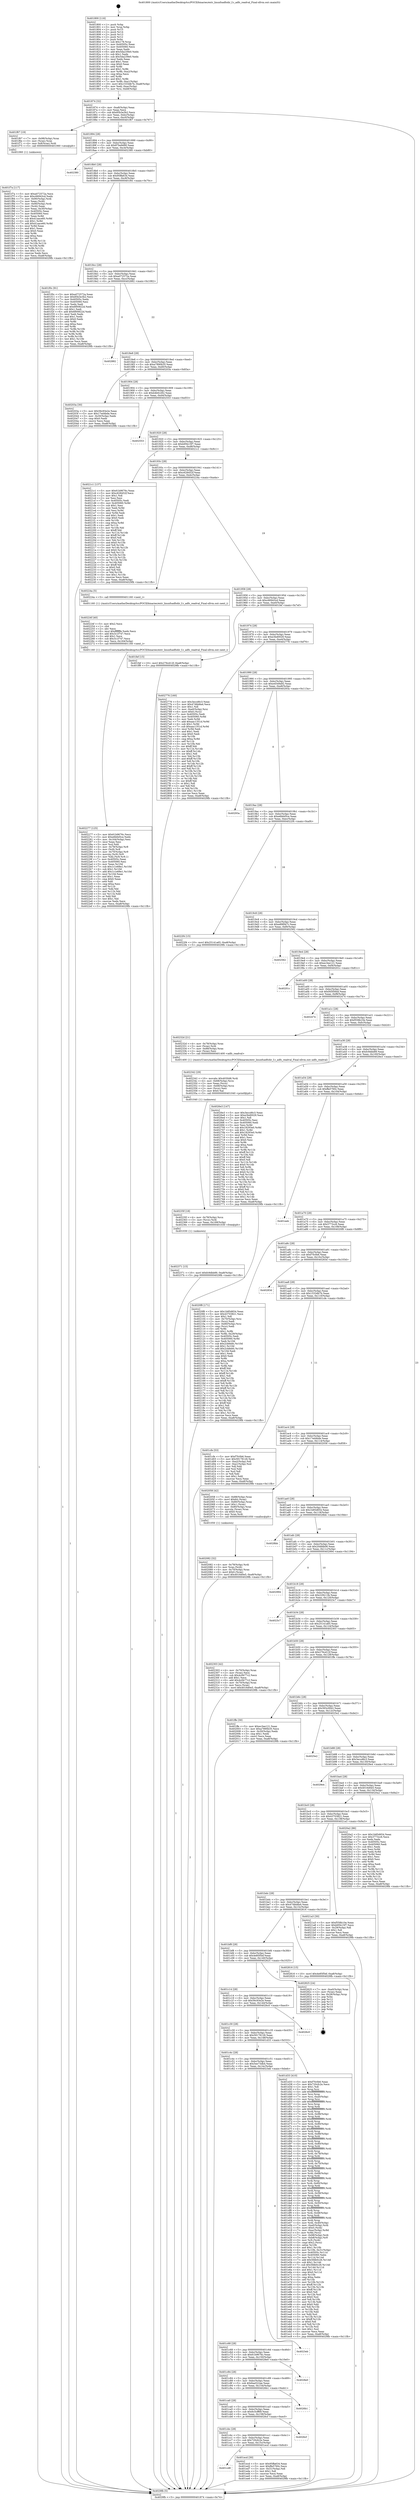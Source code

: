 digraph "0x401800" {
  label = "0x401800 (/mnt/c/Users/mathe/Desktop/tcc/POCII/binaries/extr_linuxfsadfsdir_f.c_adfs_readval_Final-ollvm.out::main(0))"
  labelloc = "t"
  node[shape=record]

  Entry [label="",width=0.3,height=0.3,shape=circle,fillcolor=black,style=filled]
  "0x401874" [label="{
     0x401874 [32]\l
     | [instrs]\l
     &nbsp;&nbsp;0x401874 \<+6\>: mov -0xa8(%rbp),%eax\l
     &nbsp;&nbsp;0x40187a \<+2\>: mov %eax,%ecx\l
     &nbsp;&nbsp;0x40187c \<+6\>: sub $0x85b3e3b2,%ecx\l
     &nbsp;&nbsp;0x401882 \<+6\>: mov %eax,-0xbc(%rbp)\l
     &nbsp;&nbsp;0x401888 \<+6\>: mov %ecx,-0xc0(%rbp)\l
     &nbsp;&nbsp;0x40188e \<+6\>: je 0000000000401f67 \<main+0x767\>\l
  }"]
  "0x401f67" [label="{
     0x401f67 [19]\l
     | [instrs]\l
     &nbsp;&nbsp;0x401f67 \<+7\>: mov -0x98(%rbp),%rax\l
     &nbsp;&nbsp;0x401f6e \<+3\>: mov (%rax),%rax\l
     &nbsp;&nbsp;0x401f71 \<+4\>: mov 0x8(%rax),%rdi\l
     &nbsp;&nbsp;0x401f75 \<+5\>: call 0000000000401060 \<atoi@plt\>\l
     | [calls]\l
     &nbsp;&nbsp;0x401060 \{1\} (unknown)\l
  }"]
  "0x401894" [label="{
     0x401894 [28]\l
     | [instrs]\l
     &nbsp;&nbsp;0x401894 \<+5\>: jmp 0000000000401899 \<main+0x99\>\l
     &nbsp;&nbsp;0x401899 \<+6\>: mov -0xbc(%rbp),%eax\l
     &nbsp;&nbsp;0x40189f \<+5\>: sub $0x87be9d90,%eax\l
     &nbsp;&nbsp;0x4018a4 \<+6\>: mov %eax,-0xc4(%rbp)\l
     &nbsp;&nbsp;0x4018aa \<+6\>: je 0000000000402380 \<main+0xb80\>\l
  }"]
  Exit [label="",width=0.3,height=0.3,shape=circle,fillcolor=black,style=filled,peripheries=2]
  "0x402380" [label="{
     0x402380\l
  }", style=dashed]
  "0x4018b0" [label="{
     0x4018b0 [28]\l
     | [instrs]\l
     &nbsp;&nbsp;0x4018b0 \<+5\>: jmp 00000000004018b5 \<main+0xb5\>\l
     &nbsp;&nbsp;0x4018b5 \<+6\>: mov -0xbc(%rbp),%eax\l
     &nbsp;&nbsp;0x4018bb \<+5\>: sub $0x95ffa634,%eax\l
     &nbsp;&nbsp;0x4018c0 \<+6\>: mov %eax,-0xc8(%rbp)\l
     &nbsp;&nbsp;0x4018c6 \<+6\>: je 0000000000401f0c \<main+0x70c\>\l
  }"]
  "0x402371" [label="{
     0x402371 [15]\l
     | [instrs]\l
     &nbsp;&nbsp;0x402371 \<+10\>: movl $0xfc9dbb89,-0xa8(%rbp)\l
     &nbsp;&nbsp;0x40237b \<+5\>: jmp 00000000004029fb \<main+0x11fb\>\l
  }"]
  "0x401f0c" [label="{
     0x401f0c [91]\l
     | [instrs]\l
     &nbsp;&nbsp;0x401f0c \<+5\>: mov $0xa072572a,%eax\l
     &nbsp;&nbsp;0x401f11 \<+5\>: mov $0x85b3e3b2,%ecx\l
     &nbsp;&nbsp;0x401f16 \<+7\>: mov 0x40505c,%edx\l
     &nbsp;&nbsp;0x401f1d \<+7\>: mov 0x405060,%esi\l
     &nbsp;&nbsp;0x401f24 \<+2\>: mov %edx,%edi\l
     &nbsp;&nbsp;0x401f26 \<+6\>: sub $0x6f00822d,%edi\l
     &nbsp;&nbsp;0x401f2c \<+3\>: sub $0x1,%edi\l
     &nbsp;&nbsp;0x401f2f \<+6\>: add $0x6f00822d,%edi\l
     &nbsp;&nbsp;0x401f35 \<+3\>: imul %edi,%edx\l
     &nbsp;&nbsp;0x401f38 \<+3\>: and $0x1,%edx\l
     &nbsp;&nbsp;0x401f3b \<+3\>: cmp $0x0,%edx\l
     &nbsp;&nbsp;0x401f3e \<+4\>: sete %r8b\l
     &nbsp;&nbsp;0x401f42 \<+3\>: cmp $0xa,%esi\l
     &nbsp;&nbsp;0x401f45 \<+4\>: setl %r9b\l
     &nbsp;&nbsp;0x401f49 \<+3\>: mov %r8b,%r10b\l
     &nbsp;&nbsp;0x401f4c \<+3\>: and %r9b,%r10b\l
     &nbsp;&nbsp;0x401f4f \<+3\>: xor %r9b,%r8b\l
     &nbsp;&nbsp;0x401f52 \<+3\>: or %r8b,%r10b\l
     &nbsp;&nbsp;0x401f55 \<+4\>: test $0x1,%r10b\l
     &nbsp;&nbsp;0x401f59 \<+3\>: cmovne %ecx,%eax\l
     &nbsp;&nbsp;0x401f5c \<+6\>: mov %eax,-0xa8(%rbp)\l
     &nbsp;&nbsp;0x401f62 \<+5\>: jmp 00000000004029fb \<main+0x11fb\>\l
  }"]
  "0x4018cc" [label="{
     0x4018cc [28]\l
     | [instrs]\l
     &nbsp;&nbsp;0x4018cc \<+5\>: jmp 00000000004018d1 \<main+0xd1\>\l
     &nbsp;&nbsp;0x4018d1 \<+6\>: mov -0xbc(%rbp),%eax\l
     &nbsp;&nbsp;0x4018d7 \<+5\>: sub $0xa072572a,%eax\l
     &nbsp;&nbsp;0x4018dc \<+6\>: mov %eax,-0xcc(%rbp)\l
     &nbsp;&nbsp;0x4018e2 \<+6\>: je 0000000000402882 \<main+0x1082\>\l
  }"]
  "0x40235f" [label="{
     0x40235f [18]\l
     | [instrs]\l
     &nbsp;&nbsp;0x40235f \<+4\>: mov -0x78(%rbp),%rcx\l
     &nbsp;&nbsp;0x402363 \<+3\>: mov (%rcx),%rdi\l
     &nbsp;&nbsp;0x402366 \<+6\>: mov %eax,-0x168(%rbp)\l
     &nbsp;&nbsp;0x40236c \<+5\>: call 0000000000401030 \<free@plt\>\l
     | [calls]\l
     &nbsp;&nbsp;0x401030 \{1\} (unknown)\l
  }"]
  "0x402882" [label="{
     0x402882\l
  }", style=dashed]
  "0x4018e8" [label="{
     0x4018e8 [28]\l
     | [instrs]\l
     &nbsp;&nbsp;0x4018e8 \<+5\>: jmp 00000000004018ed \<main+0xed\>\l
     &nbsp;&nbsp;0x4018ed \<+6\>: mov -0xbc(%rbp),%eax\l
     &nbsp;&nbsp;0x4018f3 \<+5\>: sub $0xa7890b35,%eax\l
     &nbsp;&nbsp;0x4018f8 \<+6\>: mov %eax,-0xd0(%rbp)\l
     &nbsp;&nbsp;0x4018fe \<+6\>: je 000000000040203a \<main+0x83a\>\l
  }"]
  "0x402342" [label="{
     0x402342 [29]\l
     | [instrs]\l
     &nbsp;&nbsp;0x402342 \<+10\>: movabs $0x4030d6,%rdi\l
     &nbsp;&nbsp;0x40234c \<+4\>: mov -0x68(%rbp),%rcx\l
     &nbsp;&nbsp;0x402350 \<+2\>: mov %eax,(%rcx)\l
     &nbsp;&nbsp;0x402352 \<+4\>: mov -0x68(%rbp),%rcx\l
     &nbsp;&nbsp;0x402356 \<+2\>: mov (%rcx),%esi\l
     &nbsp;&nbsp;0x402358 \<+2\>: mov $0x0,%al\l
     &nbsp;&nbsp;0x40235a \<+5\>: call 0000000000401040 \<printf@plt\>\l
     | [calls]\l
     &nbsp;&nbsp;0x401040 \{1\} (unknown)\l
  }"]
  "0x40203a" [label="{
     0x40203a [30]\l
     | [instrs]\l
     &nbsp;&nbsp;0x40203a \<+5\>: mov $0x56c93e2e,%eax\l
     &nbsp;&nbsp;0x40203f \<+5\>: mov $0x17ed4bde,%ecx\l
     &nbsp;&nbsp;0x402044 \<+3\>: mov -0x30(%rbp),%edx\l
     &nbsp;&nbsp;0x402047 \<+3\>: cmp $0x0,%edx\l
     &nbsp;&nbsp;0x40204a \<+3\>: cmove %ecx,%eax\l
     &nbsp;&nbsp;0x40204d \<+6\>: mov %eax,-0xa8(%rbp)\l
     &nbsp;&nbsp;0x402053 \<+5\>: jmp 00000000004029fb \<main+0x11fb\>\l
  }"]
  "0x401904" [label="{
     0x401904 [28]\l
     | [instrs]\l
     &nbsp;&nbsp;0x401904 \<+5\>: jmp 0000000000401909 \<main+0x109\>\l
     &nbsp;&nbsp;0x401909 \<+6\>: mov -0xbc(%rbp),%eax\l
     &nbsp;&nbsp;0x40190f \<+5\>: sub $0xb4b0c262,%eax\l
     &nbsp;&nbsp;0x401914 \<+6\>: mov %eax,-0xd4(%rbp)\l
     &nbsp;&nbsp;0x40191a \<+6\>: je 0000000000402553 \<main+0xd53\>\l
  }"]
  "0x402277" [label="{
     0x402277 [125]\l
     | [instrs]\l
     &nbsp;&nbsp;0x402277 \<+5\>: mov $0x61b9676c,%ecx\l
     &nbsp;&nbsp;0x40227c \<+5\>: mov $0xe6b6d5ce,%edx\l
     &nbsp;&nbsp;0x402281 \<+6\>: mov -0x164(%rbp),%esi\l
     &nbsp;&nbsp;0x402287 \<+3\>: imul %eax,%esi\l
     &nbsp;&nbsp;0x40228a \<+3\>: mov %sil,%dil\l
     &nbsp;&nbsp;0x40228d \<+4\>: mov -0x78(%rbp),%r8\l
     &nbsp;&nbsp;0x402291 \<+3\>: mov (%r8),%r8\l
     &nbsp;&nbsp;0x402294 \<+4\>: mov -0x70(%rbp),%r9\l
     &nbsp;&nbsp;0x402298 \<+3\>: movslq (%r9),%r9\l
     &nbsp;&nbsp;0x40229b \<+4\>: mov %dil,(%r8,%r9,1)\l
     &nbsp;&nbsp;0x40229f \<+7\>: mov 0x40505c,%eax\l
     &nbsp;&nbsp;0x4022a6 \<+7\>: mov 0x405060,%esi\l
     &nbsp;&nbsp;0x4022ad \<+3\>: mov %eax,%r10d\l
     &nbsp;&nbsp;0x4022b0 \<+7\>: sub $0x1c1e68e1,%r10d\l
     &nbsp;&nbsp;0x4022b7 \<+4\>: sub $0x1,%r10d\l
     &nbsp;&nbsp;0x4022bb \<+7\>: add $0x1c1e68e1,%r10d\l
     &nbsp;&nbsp;0x4022c2 \<+4\>: imul %r10d,%eax\l
     &nbsp;&nbsp;0x4022c6 \<+3\>: and $0x1,%eax\l
     &nbsp;&nbsp;0x4022c9 \<+3\>: cmp $0x0,%eax\l
     &nbsp;&nbsp;0x4022cc \<+4\>: sete %dil\l
     &nbsp;&nbsp;0x4022d0 \<+3\>: cmp $0xa,%esi\l
     &nbsp;&nbsp;0x4022d3 \<+4\>: setl %r11b\l
     &nbsp;&nbsp;0x4022d7 \<+3\>: mov %dil,%bl\l
     &nbsp;&nbsp;0x4022da \<+3\>: and %r11b,%bl\l
     &nbsp;&nbsp;0x4022dd \<+3\>: xor %r11b,%dil\l
     &nbsp;&nbsp;0x4022e0 \<+3\>: or %dil,%bl\l
     &nbsp;&nbsp;0x4022e3 \<+3\>: test $0x1,%bl\l
     &nbsp;&nbsp;0x4022e6 \<+3\>: cmovne %edx,%ecx\l
     &nbsp;&nbsp;0x4022e9 \<+6\>: mov %ecx,-0xa8(%rbp)\l
     &nbsp;&nbsp;0x4022ef \<+5\>: jmp 00000000004029fb \<main+0x11fb\>\l
  }"]
  "0x402553" [label="{
     0x402553\l
  }", style=dashed]
  "0x401920" [label="{
     0x401920 [28]\l
     | [instrs]\l
     &nbsp;&nbsp;0x401920 \<+5\>: jmp 0000000000401925 \<main+0x125\>\l
     &nbsp;&nbsp;0x401925 \<+6\>: mov -0xbc(%rbp),%eax\l
     &nbsp;&nbsp;0x40192b \<+5\>: sub $0xb95b15f7,%eax\l
     &nbsp;&nbsp;0x401930 \<+6\>: mov %eax,-0xd8(%rbp)\l
     &nbsp;&nbsp;0x401936 \<+6\>: je 00000000004021c1 \<main+0x9c1\>\l
  }"]
  "0x40224f" [label="{
     0x40224f [40]\l
     | [instrs]\l
     &nbsp;&nbsp;0x40224f \<+5\>: mov $0x2,%ecx\l
     &nbsp;&nbsp;0x402254 \<+1\>: cltd\l
     &nbsp;&nbsp;0x402255 \<+2\>: idiv %ecx\l
     &nbsp;&nbsp;0x402257 \<+6\>: imul $0xfffffffe,%edx,%ecx\l
     &nbsp;&nbsp;0x40225d \<+6\>: add $0x3c1f747,%ecx\l
     &nbsp;&nbsp;0x402263 \<+3\>: add $0x1,%ecx\l
     &nbsp;&nbsp;0x402266 \<+6\>: sub $0x3c1f747,%ecx\l
     &nbsp;&nbsp;0x40226c \<+6\>: mov %ecx,-0x164(%rbp)\l
     &nbsp;&nbsp;0x402272 \<+5\>: call 0000000000401160 \<next_i\>\l
     | [calls]\l
     &nbsp;&nbsp;0x401160 \{1\} (/mnt/c/Users/mathe/Desktop/tcc/POCII/binaries/extr_linuxfsadfsdir_f.c_adfs_readval_Final-ollvm.out::next_i)\l
  }"]
  "0x4021c1" [label="{
     0x4021c1 [137]\l
     | [instrs]\l
     &nbsp;&nbsp;0x4021c1 \<+5\>: mov $0x61b9676c,%eax\l
     &nbsp;&nbsp;0x4021c6 \<+5\>: mov $0xc628452f,%ecx\l
     &nbsp;&nbsp;0x4021cb \<+2\>: mov $0x1,%dl\l
     &nbsp;&nbsp;0x4021cd \<+2\>: xor %esi,%esi\l
     &nbsp;&nbsp;0x4021cf \<+7\>: mov 0x40505c,%edi\l
     &nbsp;&nbsp;0x4021d6 \<+8\>: mov 0x405060,%r8d\l
     &nbsp;&nbsp;0x4021de \<+3\>: sub $0x1,%esi\l
     &nbsp;&nbsp;0x4021e1 \<+3\>: mov %edi,%r9d\l
     &nbsp;&nbsp;0x4021e4 \<+3\>: add %esi,%r9d\l
     &nbsp;&nbsp;0x4021e7 \<+4\>: imul %r9d,%edi\l
     &nbsp;&nbsp;0x4021eb \<+3\>: and $0x1,%edi\l
     &nbsp;&nbsp;0x4021ee \<+3\>: cmp $0x0,%edi\l
     &nbsp;&nbsp;0x4021f1 \<+4\>: sete %r10b\l
     &nbsp;&nbsp;0x4021f5 \<+4\>: cmp $0xa,%r8d\l
     &nbsp;&nbsp;0x4021f9 \<+4\>: setl %r11b\l
     &nbsp;&nbsp;0x4021fd \<+3\>: mov %r10b,%bl\l
     &nbsp;&nbsp;0x402200 \<+3\>: xor $0xff,%bl\l
     &nbsp;&nbsp;0x402203 \<+3\>: mov %r11b,%r14b\l
     &nbsp;&nbsp;0x402206 \<+4\>: xor $0xff,%r14b\l
     &nbsp;&nbsp;0x40220a \<+3\>: xor $0x0,%dl\l
     &nbsp;&nbsp;0x40220d \<+3\>: mov %bl,%r15b\l
     &nbsp;&nbsp;0x402210 \<+4\>: and $0x0,%r15b\l
     &nbsp;&nbsp;0x402214 \<+3\>: and %dl,%r10b\l
     &nbsp;&nbsp;0x402217 \<+3\>: mov %r14b,%r12b\l
     &nbsp;&nbsp;0x40221a \<+4\>: and $0x0,%r12b\l
     &nbsp;&nbsp;0x40221e \<+3\>: and %dl,%r11b\l
     &nbsp;&nbsp;0x402221 \<+3\>: or %r10b,%r15b\l
     &nbsp;&nbsp;0x402224 \<+3\>: or %r11b,%r12b\l
     &nbsp;&nbsp;0x402227 \<+3\>: xor %r12b,%r15b\l
     &nbsp;&nbsp;0x40222a \<+3\>: or %r14b,%bl\l
     &nbsp;&nbsp;0x40222d \<+3\>: xor $0xff,%bl\l
     &nbsp;&nbsp;0x402230 \<+3\>: or $0x0,%dl\l
     &nbsp;&nbsp;0x402233 \<+2\>: and %dl,%bl\l
     &nbsp;&nbsp;0x402235 \<+3\>: or %bl,%r15b\l
     &nbsp;&nbsp;0x402238 \<+4\>: test $0x1,%r15b\l
     &nbsp;&nbsp;0x40223c \<+3\>: cmovne %ecx,%eax\l
     &nbsp;&nbsp;0x40223f \<+6\>: mov %eax,-0xa8(%rbp)\l
     &nbsp;&nbsp;0x402245 \<+5\>: jmp 00000000004029fb \<main+0x11fb\>\l
  }"]
  "0x40193c" [label="{
     0x40193c [28]\l
     | [instrs]\l
     &nbsp;&nbsp;0x40193c \<+5\>: jmp 0000000000401941 \<main+0x141\>\l
     &nbsp;&nbsp;0x401941 \<+6\>: mov -0xbc(%rbp),%eax\l
     &nbsp;&nbsp;0x401947 \<+5\>: sub $0xc628452f,%eax\l
     &nbsp;&nbsp;0x40194c \<+6\>: mov %eax,-0xdc(%rbp)\l
     &nbsp;&nbsp;0x401952 \<+6\>: je 000000000040224a \<main+0xa4a\>\l
  }"]
  "0x402082" [label="{
     0x402082 [32]\l
     | [instrs]\l
     &nbsp;&nbsp;0x402082 \<+4\>: mov -0x78(%rbp),%rdi\l
     &nbsp;&nbsp;0x402086 \<+3\>: mov %rax,(%rdi)\l
     &nbsp;&nbsp;0x402089 \<+4\>: mov -0x70(%rbp),%rax\l
     &nbsp;&nbsp;0x40208d \<+6\>: movl $0x0,(%rax)\l
     &nbsp;&nbsp;0x402093 \<+10\>: movl $0x4016d0e5,-0xa8(%rbp)\l
     &nbsp;&nbsp;0x40209d \<+5\>: jmp 00000000004029fb \<main+0x11fb\>\l
  }"]
  "0x40224a" [label="{
     0x40224a [5]\l
     | [instrs]\l
     &nbsp;&nbsp;0x40224a \<+5\>: call 0000000000401160 \<next_i\>\l
     | [calls]\l
     &nbsp;&nbsp;0x401160 \{1\} (/mnt/c/Users/mathe/Desktop/tcc/POCII/binaries/extr_linuxfsadfsdir_f.c_adfs_readval_Final-ollvm.out::next_i)\l
  }"]
  "0x401958" [label="{
     0x401958 [28]\l
     | [instrs]\l
     &nbsp;&nbsp;0x401958 \<+5\>: jmp 000000000040195d \<main+0x15d\>\l
     &nbsp;&nbsp;0x40195d \<+6\>: mov -0xbc(%rbp),%eax\l
     &nbsp;&nbsp;0x401963 \<+5\>: sub $0xc66943cd,%eax\l
     &nbsp;&nbsp;0x401968 \<+6\>: mov %eax,-0xe0(%rbp)\l
     &nbsp;&nbsp;0x40196e \<+6\>: je 0000000000401fef \<main+0x7ef\>\l
  }"]
  "0x401f7a" [label="{
     0x401f7a [117]\l
     | [instrs]\l
     &nbsp;&nbsp;0x401f7a \<+5\>: mov $0xa072572a,%ecx\l
     &nbsp;&nbsp;0x401f7f \<+5\>: mov $0xc66943cd,%edx\l
     &nbsp;&nbsp;0x401f84 \<+7\>: mov -0x90(%rbp),%rdi\l
     &nbsp;&nbsp;0x401f8b \<+2\>: mov %eax,(%rdi)\l
     &nbsp;&nbsp;0x401f8d \<+7\>: mov -0x90(%rbp),%rdi\l
     &nbsp;&nbsp;0x401f94 \<+2\>: mov (%rdi),%eax\l
     &nbsp;&nbsp;0x401f96 \<+3\>: mov %eax,-0x30(%rbp)\l
     &nbsp;&nbsp;0x401f99 \<+7\>: mov 0x40505c,%eax\l
     &nbsp;&nbsp;0x401fa0 \<+7\>: mov 0x405060,%esi\l
     &nbsp;&nbsp;0x401fa7 \<+3\>: mov %eax,%r8d\l
     &nbsp;&nbsp;0x401faa \<+7\>: sub $0x41aace60,%r8d\l
     &nbsp;&nbsp;0x401fb1 \<+4\>: sub $0x1,%r8d\l
     &nbsp;&nbsp;0x401fb5 \<+7\>: add $0x41aace60,%r8d\l
     &nbsp;&nbsp;0x401fbc \<+4\>: imul %r8d,%eax\l
     &nbsp;&nbsp;0x401fc0 \<+3\>: and $0x1,%eax\l
     &nbsp;&nbsp;0x401fc3 \<+3\>: cmp $0x0,%eax\l
     &nbsp;&nbsp;0x401fc6 \<+4\>: sete %r9b\l
     &nbsp;&nbsp;0x401fca \<+3\>: cmp $0xa,%esi\l
     &nbsp;&nbsp;0x401fcd \<+4\>: setl %r10b\l
     &nbsp;&nbsp;0x401fd1 \<+3\>: mov %r9b,%r11b\l
     &nbsp;&nbsp;0x401fd4 \<+3\>: and %r10b,%r11b\l
     &nbsp;&nbsp;0x401fd7 \<+3\>: xor %r10b,%r9b\l
     &nbsp;&nbsp;0x401fda \<+3\>: or %r9b,%r11b\l
     &nbsp;&nbsp;0x401fdd \<+4\>: test $0x1,%r11b\l
     &nbsp;&nbsp;0x401fe1 \<+3\>: cmovne %edx,%ecx\l
     &nbsp;&nbsp;0x401fe4 \<+6\>: mov %ecx,-0xa8(%rbp)\l
     &nbsp;&nbsp;0x401fea \<+5\>: jmp 00000000004029fb \<main+0x11fb\>\l
  }"]
  "0x401fef" [label="{
     0x401fef [15]\l
     | [instrs]\l
     &nbsp;&nbsp;0x401fef \<+10\>: movl $0x276cd12f,-0xa8(%rbp)\l
     &nbsp;&nbsp;0x401ff9 \<+5\>: jmp 00000000004029fb \<main+0x11fb\>\l
  }"]
  "0x401974" [label="{
     0x401974 [28]\l
     | [instrs]\l
     &nbsp;&nbsp;0x401974 \<+5\>: jmp 0000000000401979 \<main+0x179\>\l
     &nbsp;&nbsp;0x401979 \<+6\>: mov -0xbc(%rbp),%eax\l
     &nbsp;&nbsp;0x40197f \<+5\>: sub $0xe3bd0029,%eax\l
     &nbsp;&nbsp;0x401984 \<+6\>: mov %eax,-0xe4(%rbp)\l
     &nbsp;&nbsp;0x40198a \<+6\>: je 0000000000402776 \<main+0xf76\>\l
  }"]
  "0x401cd8" [label="{
     0x401cd8\l
  }", style=dashed]
  "0x402776" [label="{
     0x402776 [160]\l
     | [instrs]\l
     &nbsp;&nbsp;0x402776 \<+5\>: mov $0x3eccd6c3,%eax\l
     &nbsp;&nbsp;0x40277b \<+5\>: mov $0x47dbb8a4,%ecx\l
     &nbsp;&nbsp;0x402780 \<+2\>: mov $0x1,%dl\l
     &nbsp;&nbsp;0x402782 \<+7\>: mov -0xa0(%rbp),%rsi\l
     &nbsp;&nbsp;0x402789 \<+6\>: movl $0x0,(%rsi)\l
     &nbsp;&nbsp;0x40278f \<+7\>: mov 0x40505c,%edi\l
     &nbsp;&nbsp;0x402796 \<+8\>: mov 0x405060,%r8d\l
     &nbsp;&nbsp;0x40279e \<+3\>: mov %edi,%r9d\l
     &nbsp;&nbsp;0x4027a1 \<+7\>: add $0xaac1351d,%r9d\l
     &nbsp;&nbsp;0x4027a8 \<+4\>: sub $0x1,%r9d\l
     &nbsp;&nbsp;0x4027ac \<+7\>: sub $0xaac1351d,%r9d\l
     &nbsp;&nbsp;0x4027b3 \<+4\>: imul %r9d,%edi\l
     &nbsp;&nbsp;0x4027b7 \<+3\>: and $0x1,%edi\l
     &nbsp;&nbsp;0x4027ba \<+3\>: cmp $0x0,%edi\l
     &nbsp;&nbsp;0x4027bd \<+4\>: sete %r10b\l
     &nbsp;&nbsp;0x4027c1 \<+4\>: cmp $0xa,%r8d\l
     &nbsp;&nbsp;0x4027c5 \<+4\>: setl %r11b\l
     &nbsp;&nbsp;0x4027c9 \<+3\>: mov %r10b,%bl\l
     &nbsp;&nbsp;0x4027cc \<+3\>: xor $0xff,%bl\l
     &nbsp;&nbsp;0x4027cf \<+3\>: mov %r11b,%r14b\l
     &nbsp;&nbsp;0x4027d2 \<+4\>: xor $0xff,%r14b\l
     &nbsp;&nbsp;0x4027d6 \<+3\>: xor $0x1,%dl\l
     &nbsp;&nbsp;0x4027d9 \<+3\>: mov %bl,%r15b\l
     &nbsp;&nbsp;0x4027dc \<+4\>: and $0xff,%r15b\l
     &nbsp;&nbsp;0x4027e0 \<+3\>: and %dl,%r10b\l
     &nbsp;&nbsp;0x4027e3 \<+3\>: mov %r14b,%r12b\l
     &nbsp;&nbsp;0x4027e6 \<+4\>: and $0xff,%r12b\l
     &nbsp;&nbsp;0x4027ea \<+3\>: and %dl,%r11b\l
     &nbsp;&nbsp;0x4027ed \<+3\>: or %r10b,%r15b\l
     &nbsp;&nbsp;0x4027f0 \<+3\>: or %r11b,%r12b\l
     &nbsp;&nbsp;0x4027f3 \<+3\>: xor %r12b,%r15b\l
     &nbsp;&nbsp;0x4027f6 \<+3\>: or %r14b,%bl\l
     &nbsp;&nbsp;0x4027f9 \<+3\>: xor $0xff,%bl\l
     &nbsp;&nbsp;0x4027fc \<+3\>: or $0x1,%dl\l
     &nbsp;&nbsp;0x4027ff \<+2\>: and %dl,%bl\l
     &nbsp;&nbsp;0x402801 \<+3\>: or %bl,%r15b\l
     &nbsp;&nbsp;0x402804 \<+4\>: test $0x1,%r15b\l
     &nbsp;&nbsp;0x402808 \<+3\>: cmovne %ecx,%eax\l
     &nbsp;&nbsp;0x40280b \<+6\>: mov %eax,-0xa8(%rbp)\l
     &nbsp;&nbsp;0x402811 \<+5\>: jmp 00000000004029fb \<main+0x11fb\>\l
  }"]
  "0x401990" [label="{
     0x401990 [28]\l
     | [instrs]\l
     &nbsp;&nbsp;0x401990 \<+5\>: jmp 0000000000401995 \<main+0x195\>\l
     &nbsp;&nbsp;0x401995 \<+6\>: mov -0xbc(%rbp),%eax\l
     &nbsp;&nbsp;0x40199b \<+5\>: sub $0xe4549a92,%eax\l
     &nbsp;&nbsp;0x4019a0 \<+6\>: mov %eax,-0xe8(%rbp)\l
     &nbsp;&nbsp;0x4019a6 \<+6\>: je 000000000040293a \<main+0x113a\>\l
  }"]
  "0x401ecd" [label="{
     0x401ecd [30]\l
     | [instrs]\l
     &nbsp;&nbsp;0x401ecd \<+5\>: mov $0x95ffa634,%eax\l
     &nbsp;&nbsp;0x401ed2 \<+5\>: mov $0xffa5760c,%ecx\l
     &nbsp;&nbsp;0x401ed7 \<+3\>: mov -0x31(%rbp),%dl\l
     &nbsp;&nbsp;0x401eda \<+3\>: test $0x1,%dl\l
     &nbsp;&nbsp;0x401edd \<+3\>: cmovne %ecx,%eax\l
     &nbsp;&nbsp;0x401ee0 \<+6\>: mov %eax,-0xa8(%rbp)\l
     &nbsp;&nbsp;0x401ee6 \<+5\>: jmp 00000000004029fb \<main+0x11fb\>\l
  }"]
  "0x40293a" [label="{
     0x40293a\l
  }", style=dashed]
  "0x4019ac" [label="{
     0x4019ac [28]\l
     | [instrs]\l
     &nbsp;&nbsp;0x4019ac \<+5\>: jmp 00000000004019b1 \<main+0x1b1\>\l
     &nbsp;&nbsp;0x4019b1 \<+6\>: mov -0xbc(%rbp),%eax\l
     &nbsp;&nbsp;0x4019b7 \<+5\>: sub $0xe6b6d5ce,%eax\l
     &nbsp;&nbsp;0x4019bc \<+6\>: mov %eax,-0xec(%rbp)\l
     &nbsp;&nbsp;0x4019c2 \<+6\>: je 00000000004022f4 \<main+0xaf4\>\l
  }"]
  "0x401cbc" [label="{
     0x401cbc [28]\l
     | [instrs]\l
     &nbsp;&nbsp;0x401cbc \<+5\>: jmp 0000000000401cc1 \<main+0x4c1\>\l
     &nbsp;&nbsp;0x401cc1 \<+6\>: mov -0xbc(%rbp),%eax\l
     &nbsp;&nbsp;0x401cc7 \<+5\>: sub $0x720cfc2e,%eax\l
     &nbsp;&nbsp;0x401ccc \<+6\>: mov %eax,-0x15c(%rbp)\l
     &nbsp;&nbsp;0x401cd2 \<+6\>: je 0000000000401ecd \<main+0x6cd\>\l
  }"]
  "0x4022f4" [label="{
     0x4022f4 [15]\l
     | [instrs]\l
     &nbsp;&nbsp;0x4022f4 \<+10\>: movl $0x25141a65,-0xa8(%rbp)\l
     &nbsp;&nbsp;0x4022fe \<+5\>: jmp 00000000004029fb \<main+0x11fb\>\l
  }"]
  "0x4019c8" [label="{
     0x4019c8 [28]\l
     | [instrs]\l
     &nbsp;&nbsp;0x4019c8 \<+5\>: jmp 00000000004019cd \<main+0x1cd\>\l
     &nbsp;&nbsp;0x4019cd \<+6\>: mov -0xbc(%rbp),%eax\l
     &nbsp;&nbsp;0x4019d3 \<+5\>: sub $0xe89f0b7c,%eax\l
     &nbsp;&nbsp;0x4019d8 \<+6\>: mov %eax,-0xf0(%rbp)\l
     &nbsp;&nbsp;0x4019de \<+6\>: je 0000000000402562 \<main+0xd62\>\l
  }"]
  "0x4026cf" [label="{
     0x4026cf\l
  }", style=dashed]
  "0x402562" [label="{
     0x402562\l
  }", style=dashed]
  "0x4019e4" [label="{
     0x4019e4 [28]\l
     | [instrs]\l
     &nbsp;&nbsp;0x4019e4 \<+5\>: jmp 00000000004019e9 \<main+0x1e9\>\l
     &nbsp;&nbsp;0x4019e9 \<+6\>: mov -0xbc(%rbp),%eax\l
     &nbsp;&nbsp;0x4019ef \<+5\>: sub $0xec3ee121,%eax\l
     &nbsp;&nbsp;0x4019f4 \<+6\>: mov %eax,-0xf4(%rbp)\l
     &nbsp;&nbsp;0x4019fa \<+6\>: je 000000000040201c \<main+0x81c\>\l
  }"]
  "0x401ca0" [label="{
     0x401ca0 [28]\l
     | [instrs]\l
     &nbsp;&nbsp;0x401ca0 \<+5\>: jmp 0000000000401ca5 \<main+0x4a5\>\l
     &nbsp;&nbsp;0x401ca5 \<+6\>: mov -0xbc(%rbp),%eax\l
     &nbsp;&nbsp;0x401cab \<+5\>: sub $0x6c5cff69,%eax\l
     &nbsp;&nbsp;0x401cb0 \<+6\>: mov %eax,-0x158(%rbp)\l
     &nbsp;&nbsp;0x401cb6 \<+6\>: je 00000000004026cf \<main+0xecf\>\l
  }"]
  "0x40201c" [label="{
     0x40201c\l
  }", style=dashed]
  "0x401a00" [label="{
     0x401a00 [28]\l
     | [instrs]\l
     &nbsp;&nbsp;0x401a00 \<+5\>: jmp 0000000000401a05 \<main+0x205\>\l
     &nbsp;&nbsp;0x401a05 \<+6\>: mov -0xbc(%rbp),%eax\l
     &nbsp;&nbsp;0x401a0b \<+5\>: sub $0xf45f584d,%eax\l
     &nbsp;&nbsp;0x401a10 \<+6\>: mov %eax,-0xf8(%rbp)\l
     &nbsp;&nbsp;0x401a16 \<+6\>: je 0000000000402474 \<main+0xc74\>\l
  }"]
  "0x4026b1" [label="{
     0x4026b1\l
  }", style=dashed]
  "0x402474" [label="{
     0x402474\l
  }", style=dashed]
  "0x401a1c" [label="{
     0x401a1c [28]\l
     | [instrs]\l
     &nbsp;&nbsp;0x401a1c \<+5\>: jmp 0000000000401a21 \<main+0x221\>\l
     &nbsp;&nbsp;0x401a21 \<+6\>: mov -0xbc(%rbp),%eax\l
     &nbsp;&nbsp;0x401a27 \<+5\>: sub $0xf558b10e,%eax\l
     &nbsp;&nbsp;0x401a2c \<+6\>: mov %eax,-0xfc(%rbp)\l
     &nbsp;&nbsp;0x401a32 \<+6\>: je 000000000040232d \<main+0xb2d\>\l
  }"]
  "0x401c84" [label="{
     0x401c84 [28]\l
     | [instrs]\l
     &nbsp;&nbsp;0x401c84 \<+5\>: jmp 0000000000401c89 \<main+0x489\>\l
     &nbsp;&nbsp;0x401c89 \<+6\>: mov -0xbc(%rbp),%eax\l
     &nbsp;&nbsp;0x401c8f \<+5\>: sub $0x6aa522ae,%eax\l
     &nbsp;&nbsp;0x401c94 \<+6\>: mov %eax,-0x154(%rbp)\l
     &nbsp;&nbsp;0x401c9a \<+6\>: je 00000000004026b1 \<main+0xeb1\>\l
  }"]
  "0x40232d" [label="{
     0x40232d [21]\l
     | [instrs]\l
     &nbsp;&nbsp;0x40232d \<+4\>: mov -0x78(%rbp),%rax\l
     &nbsp;&nbsp;0x402331 \<+3\>: mov (%rax),%rdi\l
     &nbsp;&nbsp;0x402334 \<+7\>: mov -0x88(%rbp),%rax\l
     &nbsp;&nbsp;0x40233b \<+2\>: mov (%rax),%esi\l
     &nbsp;&nbsp;0x40233d \<+5\>: call 0000000000401400 \<adfs_readval\>\l
     | [calls]\l
     &nbsp;&nbsp;0x401400 \{1\} (/mnt/c/Users/mathe/Desktop/tcc/POCII/binaries/extr_linuxfsadfsdir_f.c_adfs_readval_Final-ollvm.out::adfs_readval)\l
  }"]
  "0x401a38" [label="{
     0x401a38 [28]\l
     | [instrs]\l
     &nbsp;&nbsp;0x401a38 \<+5\>: jmp 0000000000401a3d \<main+0x23d\>\l
     &nbsp;&nbsp;0x401a3d \<+6\>: mov -0xbc(%rbp),%eax\l
     &nbsp;&nbsp;0x401a43 \<+5\>: sub $0xfc9dbb89,%eax\l
     &nbsp;&nbsp;0x401a48 \<+6\>: mov %eax,-0x100(%rbp)\l
     &nbsp;&nbsp;0x401a4e \<+6\>: je 00000000004026e3 \<main+0xee3\>\l
  }"]
  "0x4028e0" [label="{
     0x4028e0\l
  }", style=dashed]
  "0x4026e3" [label="{
     0x4026e3 [147]\l
     | [instrs]\l
     &nbsp;&nbsp;0x4026e3 \<+5\>: mov $0x3eccd6c3,%eax\l
     &nbsp;&nbsp;0x4026e8 \<+5\>: mov $0xe3bd0029,%ecx\l
     &nbsp;&nbsp;0x4026ed \<+2\>: mov $0x1,%dl\l
     &nbsp;&nbsp;0x4026ef \<+7\>: mov 0x40505c,%esi\l
     &nbsp;&nbsp;0x4026f6 \<+7\>: mov 0x405060,%edi\l
     &nbsp;&nbsp;0x4026fd \<+3\>: mov %esi,%r8d\l
     &nbsp;&nbsp;0x402700 \<+7\>: sub $0x18293e0,%r8d\l
     &nbsp;&nbsp;0x402707 \<+4\>: sub $0x1,%r8d\l
     &nbsp;&nbsp;0x40270b \<+7\>: add $0x18293e0,%r8d\l
     &nbsp;&nbsp;0x402712 \<+4\>: imul %r8d,%esi\l
     &nbsp;&nbsp;0x402716 \<+3\>: and $0x1,%esi\l
     &nbsp;&nbsp;0x402719 \<+3\>: cmp $0x0,%esi\l
     &nbsp;&nbsp;0x40271c \<+4\>: sete %r9b\l
     &nbsp;&nbsp;0x402720 \<+3\>: cmp $0xa,%edi\l
     &nbsp;&nbsp;0x402723 \<+4\>: setl %r10b\l
     &nbsp;&nbsp;0x402727 \<+3\>: mov %r9b,%r11b\l
     &nbsp;&nbsp;0x40272a \<+4\>: xor $0xff,%r11b\l
     &nbsp;&nbsp;0x40272e \<+3\>: mov %r10b,%bl\l
     &nbsp;&nbsp;0x402731 \<+3\>: xor $0xff,%bl\l
     &nbsp;&nbsp;0x402734 \<+3\>: xor $0x0,%dl\l
     &nbsp;&nbsp;0x402737 \<+3\>: mov %r11b,%r14b\l
     &nbsp;&nbsp;0x40273a \<+4\>: and $0x0,%r14b\l
     &nbsp;&nbsp;0x40273e \<+3\>: and %dl,%r9b\l
     &nbsp;&nbsp;0x402741 \<+3\>: mov %bl,%r15b\l
     &nbsp;&nbsp;0x402744 \<+4\>: and $0x0,%r15b\l
     &nbsp;&nbsp;0x402748 \<+3\>: and %dl,%r10b\l
     &nbsp;&nbsp;0x40274b \<+3\>: or %r9b,%r14b\l
     &nbsp;&nbsp;0x40274e \<+3\>: or %r10b,%r15b\l
     &nbsp;&nbsp;0x402751 \<+3\>: xor %r15b,%r14b\l
     &nbsp;&nbsp;0x402754 \<+3\>: or %bl,%r11b\l
     &nbsp;&nbsp;0x402757 \<+4\>: xor $0xff,%r11b\l
     &nbsp;&nbsp;0x40275b \<+3\>: or $0x0,%dl\l
     &nbsp;&nbsp;0x40275e \<+3\>: and %dl,%r11b\l
     &nbsp;&nbsp;0x402761 \<+3\>: or %r11b,%r14b\l
     &nbsp;&nbsp;0x402764 \<+4\>: test $0x1,%r14b\l
     &nbsp;&nbsp;0x402768 \<+3\>: cmovne %ecx,%eax\l
     &nbsp;&nbsp;0x40276b \<+6\>: mov %eax,-0xa8(%rbp)\l
     &nbsp;&nbsp;0x402771 \<+5\>: jmp 00000000004029fb \<main+0x11fb\>\l
  }"]
  "0x401a54" [label="{
     0x401a54 [28]\l
     | [instrs]\l
     &nbsp;&nbsp;0x401a54 \<+5\>: jmp 0000000000401a59 \<main+0x259\>\l
     &nbsp;&nbsp;0x401a59 \<+6\>: mov -0xbc(%rbp),%eax\l
     &nbsp;&nbsp;0x401a5f \<+5\>: sub $0xffa5760c,%eax\l
     &nbsp;&nbsp;0x401a64 \<+6\>: mov %eax,-0x104(%rbp)\l
     &nbsp;&nbsp;0x401a6a \<+6\>: je 0000000000401eeb \<main+0x6eb\>\l
  }"]
  "0x401c68" [label="{
     0x401c68 [28]\l
     | [instrs]\l
     &nbsp;&nbsp;0x401c68 \<+5\>: jmp 0000000000401c6d \<main+0x46d\>\l
     &nbsp;&nbsp;0x401c6d \<+6\>: mov -0xbc(%rbp),%eax\l
     &nbsp;&nbsp;0x401c73 \<+5\>: sub $0x61b9676c,%eax\l
     &nbsp;&nbsp;0x401c78 \<+6\>: mov %eax,-0x150(%rbp)\l
     &nbsp;&nbsp;0x401c7e \<+6\>: je 00000000004028e0 \<main+0x10e0\>\l
  }"]
  "0x401eeb" [label="{
     0x401eeb\l
  }", style=dashed]
  "0x401a70" [label="{
     0x401a70 [28]\l
     | [instrs]\l
     &nbsp;&nbsp;0x401a70 \<+5\>: jmp 0000000000401a75 \<main+0x275\>\l
     &nbsp;&nbsp;0x401a75 \<+6\>: mov -0xbc(%rbp),%eax\l
     &nbsp;&nbsp;0x401a7b \<+5\>: sub $0x3773cc6,%eax\l
     &nbsp;&nbsp;0x401a80 \<+6\>: mov %eax,-0x108(%rbp)\l
     &nbsp;&nbsp;0x401a86 \<+6\>: je 00000000004020f8 \<main+0x8f8\>\l
  }"]
  "0x4023eb" [label="{
     0x4023eb\l
  }", style=dashed]
  "0x4020f8" [label="{
     0x4020f8 [171]\l
     | [instrs]\l
     &nbsp;&nbsp;0x4020f8 \<+5\>: mov $0x1b85d654,%eax\l
     &nbsp;&nbsp;0x4020fd \<+5\>: mov $0x43703821,%ecx\l
     &nbsp;&nbsp;0x402102 \<+2\>: mov $0x1,%dl\l
     &nbsp;&nbsp;0x402104 \<+4\>: mov -0x70(%rbp),%rsi\l
     &nbsp;&nbsp;0x402108 \<+2\>: mov (%rsi),%edi\l
     &nbsp;&nbsp;0x40210a \<+4\>: mov -0x80(%rbp),%rsi\l
     &nbsp;&nbsp;0x40210e \<+2\>: cmp (%rsi),%edi\l
     &nbsp;&nbsp;0x402110 \<+4\>: setl %r8b\l
     &nbsp;&nbsp;0x402114 \<+4\>: and $0x1,%r8b\l
     &nbsp;&nbsp;0x402118 \<+4\>: mov %r8b,-0x29(%rbp)\l
     &nbsp;&nbsp;0x40211c \<+7\>: mov 0x40505c,%edi\l
     &nbsp;&nbsp;0x402123 \<+8\>: mov 0x405060,%r9d\l
     &nbsp;&nbsp;0x40212b \<+3\>: mov %edi,%r10d\l
     &nbsp;&nbsp;0x40212e \<+7\>: sub $0x2cbfebfc,%r10d\l
     &nbsp;&nbsp;0x402135 \<+4\>: sub $0x1,%r10d\l
     &nbsp;&nbsp;0x402139 \<+7\>: add $0x2cbfebfc,%r10d\l
     &nbsp;&nbsp;0x402140 \<+4\>: imul %r10d,%edi\l
     &nbsp;&nbsp;0x402144 \<+3\>: and $0x1,%edi\l
     &nbsp;&nbsp;0x402147 \<+3\>: cmp $0x0,%edi\l
     &nbsp;&nbsp;0x40214a \<+4\>: sete %r8b\l
     &nbsp;&nbsp;0x40214e \<+4\>: cmp $0xa,%r9d\l
     &nbsp;&nbsp;0x402152 \<+4\>: setl %r11b\l
     &nbsp;&nbsp;0x402156 \<+3\>: mov %r8b,%bl\l
     &nbsp;&nbsp;0x402159 \<+3\>: xor $0xff,%bl\l
     &nbsp;&nbsp;0x40215c \<+3\>: mov %r11b,%r14b\l
     &nbsp;&nbsp;0x40215f \<+4\>: xor $0xff,%r14b\l
     &nbsp;&nbsp;0x402163 \<+3\>: xor $0x1,%dl\l
     &nbsp;&nbsp;0x402166 \<+3\>: mov %bl,%r15b\l
     &nbsp;&nbsp;0x402169 \<+4\>: and $0xff,%r15b\l
     &nbsp;&nbsp;0x40216d \<+3\>: and %dl,%r8b\l
     &nbsp;&nbsp;0x402170 \<+3\>: mov %r14b,%r12b\l
     &nbsp;&nbsp;0x402173 \<+4\>: and $0xff,%r12b\l
     &nbsp;&nbsp;0x402177 \<+3\>: and %dl,%r11b\l
     &nbsp;&nbsp;0x40217a \<+3\>: or %r8b,%r15b\l
     &nbsp;&nbsp;0x40217d \<+3\>: or %r11b,%r12b\l
     &nbsp;&nbsp;0x402180 \<+3\>: xor %r12b,%r15b\l
     &nbsp;&nbsp;0x402183 \<+3\>: or %r14b,%bl\l
     &nbsp;&nbsp;0x402186 \<+3\>: xor $0xff,%bl\l
     &nbsp;&nbsp;0x402189 \<+3\>: or $0x1,%dl\l
     &nbsp;&nbsp;0x40218c \<+2\>: and %dl,%bl\l
     &nbsp;&nbsp;0x40218e \<+3\>: or %bl,%r15b\l
     &nbsp;&nbsp;0x402191 \<+4\>: test $0x1,%r15b\l
     &nbsp;&nbsp;0x402195 \<+3\>: cmovne %ecx,%eax\l
     &nbsp;&nbsp;0x402198 \<+6\>: mov %eax,-0xa8(%rbp)\l
     &nbsp;&nbsp;0x40219e \<+5\>: jmp 00000000004029fb \<main+0x11fb\>\l
  }"]
  "0x401a8c" [label="{
     0x401a8c [28]\l
     | [instrs]\l
     &nbsp;&nbsp;0x401a8c \<+5\>: jmp 0000000000401a91 \<main+0x291\>\l
     &nbsp;&nbsp;0x401a91 \<+6\>: mov -0xbc(%rbp),%eax\l
     &nbsp;&nbsp;0x401a97 \<+5\>: sub $0xf7fc0b6,%eax\l
     &nbsp;&nbsp;0x401a9c \<+6\>: mov %eax,-0x10c(%rbp)\l
     &nbsp;&nbsp;0x401aa2 \<+6\>: je 000000000040283d \<main+0x103d\>\l
  }"]
  "0x401c4c" [label="{
     0x401c4c [28]\l
     | [instrs]\l
     &nbsp;&nbsp;0x401c4c \<+5\>: jmp 0000000000401c51 \<main+0x451\>\l
     &nbsp;&nbsp;0x401c51 \<+6\>: mov -0xbc(%rbp),%eax\l
     &nbsp;&nbsp;0x401c57 \<+5\>: sub $0x5ee73db4,%eax\l
     &nbsp;&nbsp;0x401c5c \<+6\>: mov %eax,-0x14c(%rbp)\l
     &nbsp;&nbsp;0x401c62 \<+6\>: je 00000000004023eb \<main+0xbeb\>\l
  }"]
  "0x40283d" [label="{
     0x40283d\l
  }", style=dashed]
  "0x401aa8" [label="{
     0x401aa8 [28]\l
     | [instrs]\l
     &nbsp;&nbsp;0x401aa8 \<+5\>: jmp 0000000000401aad \<main+0x2ad\>\l
     &nbsp;&nbsp;0x401aad \<+6\>: mov -0xbc(%rbp),%eax\l
     &nbsp;&nbsp;0x401ab3 \<+5\>: sub $0x1533db7b,%eax\l
     &nbsp;&nbsp;0x401ab8 \<+6\>: mov %eax,-0x110(%rbp)\l
     &nbsp;&nbsp;0x401abe \<+6\>: je 0000000000401cfe \<main+0x4fe\>\l
  }"]
  "0x401d33" [label="{
     0x401d33 [410]\l
     | [instrs]\l
     &nbsp;&nbsp;0x401d33 \<+5\>: mov $0xf7fc0b6,%eax\l
     &nbsp;&nbsp;0x401d38 \<+5\>: mov $0x720cfc2e,%ecx\l
     &nbsp;&nbsp;0x401d3d \<+2\>: mov $0x1,%dl\l
     &nbsp;&nbsp;0x401d3f \<+3\>: mov %rsp,%rsi\l
     &nbsp;&nbsp;0x401d42 \<+4\>: add $0xfffffffffffffff0,%rsi\l
     &nbsp;&nbsp;0x401d46 \<+3\>: mov %rsi,%rsp\l
     &nbsp;&nbsp;0x401d49 \<+7\>: mov %rsi,-0xa0(%rbp)\l
     &nbsp;&nbsp;0x401d50 \<+3\>: mov %rsp,%rsi\l
     &nbsp;&nbsp;0x401d53 \<+4\>: add $0xfffffffffffffff0,%rsi\l
     &nbsp;&nbsp;0x401d57 \<+3\>: mov %rsi,%rsp\l
     &nbsp;&nbsp;0x401d5a \<+3\>: mov %rsp,%rdi\l
     &nbsp;&nbsp;0x401d5d \<+4\>: add $0xfffffffffffffff0,%rdi\l
     &nbsp;&nbsp;0x401d61 \<+3\>: mov %rdi,%rsp\l
     &nbsp;&nbsp;0x401d64 \<+7\>: mov %rdi,-0x98(%rbp)\l
     &nbsp;&nbsp;0x401d6b \<+3\>: mov %rsp,%rdi\l
     &nbsp;&nbsp;0x401d6e \<+4\>: add $0xfffffffffffffff0,%rdi\l
     &nbsp;&nbsp;0x401d72 \<+3\>: mov %rdi,%rsp\l
     &nbsp;&nbsp;0x401d75 \<+7\>: mov %rdi,-0x90(%rbp)\l
     &nbsp;&nbsp;0x401d7c \<+3\>: mov %rsp,%rdi\l
     &nbsp;&nbsp;0x401d7f \<+4\>: add $0xfffffffffffffff0,%rdi\l
     &nbsp;&nbsp;0x401d83 \<+3\>: mov %rdi,%rsp\l
     &nbsp;&nbsp;0x401d86 \<+7\>: mov %rdi,-0x88(%rbp)\l
     &nbsp;&nbsp;0x401d8d \<+3\>: mov %rsp,%rdi\l
     &nbsp;&nbsp;0x401d90 \<+4\>: add $0xfffffffffffffff0,%rdi\l
     &nbsp;&nbsp;0x401d94 \<+3\>: mov %rdi,%rsp\l
     &nbsp;&nbsp;0x401d97 \<+4\>: mov %rdi,-0x80(%rbp)\l
     &nbsp;&nbsp;0x401d9b \<+3\>: mov %rsp,%rdi\l
     &nbsp;&nbsp;0x401d9e \<+4\>: add $0xfffffffffffffff0,%rdi\l
     &nbsp;&nbsp;0x401da2 \<+3\>: mov %rdi,%rsp\l
     &nbsp;&nbsp;0x401da5 \<+4\>: mov %rdi,-0x78(%rbp)\l
     &nbsp;&nbsp;0x401da9 \<+3\>: mov %rsp,%rdi\l
     &nbsp;&nbsp;0x401dac \<+4\>: add $0xfffffffffffffff0,%rdi\l
     &nbsp;&nbsp;0x401db0 \<+3\>: mov %rdi,%rsp\l
     &nbsp;&nbsp;0x401db3 \<+4\>: mov %rdi,-0x70(%rbp)\l
     &nbsp;&nbsp;0x401db7 \<+3\>: mov %rsp,%rdi\l
     &nbsp;&nbsp;0x401dba \<+4\>: add $0xfffffffffffffff0,%rdi\l
     &nbsp;&nbsp;0x401dbe \<+3\>: mov %rdi,%rsp\l
     &nbsp;&nbsp;0x401dc1 \<+4\>: mov %rdi,-0x68(%rbp)\l
     &nbsp;&nbsp;0x401dc5 \<+3\>: mov %rsp,%rdi\l
     &nbsp;&nbsp;0x401dc8 \<+4\>: add $0xfffffffffffffff0,%rdi\l
     &nbsp;&nbsp;0x401dcc \<+3\>: mov %rdi,%rsp\l
     &nbsp;&nbsp;0x401dcf \<+4\>: mov %rdi,-0x60(%rbp)\l
     &nbsp;&nbsp;0x401dd3 \<+3\>: mov %rsp,%rdi\l
     &nbsp;&nbsp;0x401dd6 \<+4\>: add $0xfffffffffffffff0,%rdi\l
     &nbsp;&nbsp;0x401dda \<+3\>: mov %rdi,%rsp\l
     &nbsp;&nbsp;0x401ddd \<+4\>: mov %rdi,-0x58(%rbp)\l
     &nbsp;&nbsp;0x401de1 \<+3\>: mov %rsp,%rdi\l
     &nbsp;&nbsp;0x401de4 \<+4\>: add $0xfffffffffffffff0,%rdi\l
     &nbsp;&nbsp;0x401de8 \<+3\>: mov %rdi,%rsp\l
     &nbsp;&nbsp;0x401deb \<+4\>: mov %rdi,-0x50(%rbp)\l
     &nbsp;&nbsp;0x401def \<+3\>: mov %rsp,%rdi\l
     &nbsp;&nbsp;0x401df2 \<+4\>: add $0xfffffffffffffff0,%rdi\l
     &nbsp;&nbsp;0x401df6 \<+3\>: mov %rdi,%rsp\l
     &nbsp;&nbsp;0x401df9 \<+4\>: mov %rdi,-0x48(%rbp)\l
     &nbsp;&nbsp;0x401dfd \<+3\>: mov %rsp,%rdi\l
     &nbsp;&nbsp;0x401e00 \<+4\>: add $0xfffffffffffffff0,%rdi\l
     &nbsp;&nbsp;0x401e04 \<+3\>: mov %rdi,%rsp\l
     &nbsp;&nbsp;0x401e07 \<+4\>: mov %rdi,-0x40(%rbp)\l
     &nbsp;&nbsp;0x401e0b \<+7\>: mov -0xa0(%rbp),%rdi\l
     &nbsp;&nbsp;0x401e12 \<+6\>: movl $0x0,(%rdi)\l
     &nbsp;&nbsp;0x401e18 \<+7\>: mov -0xac(%rbp),%r8d\l
     &nbsp;&nbsp;0x401e1f \<+3\>: mov %r8d,(%rsi)\l
     &nbsp;&nbsp;0x401e22 \<+7\>: mov -0x98(%rbp),%rdi\l
     &nbsp;&nbsp;0x401e29 \<+7\>: mov -0xb8(%rbp),%r9\l
     &nbsp;&nbsp;0x401e30 \<+3\>: mov %r9,(%rdi)\l
     &nbsp;&nbsp;0x401e33 \<+3\>: cmpl $0x2,(%rsi)\l
     &nbsp;&nbsp;0x401e36 \<+4\>: setne %r10b\l
     &nbsp;&nbsp;0x401e3a \<+4\>: and $0x1,%r10b\l
     &nbsp;&nbsp;0x401e3e \<+4\>: mov %r10b,-0x31(%rbp)\l
     &nbsp;&nbsp;0x401e42 \<+8\>: mov 0x40505c,%r11d\l
     &nbsp;&nbsp;0x401e4a \<+7\>: mov 0x405060,%ebx\l
     &nbsp;&nbsp;0x401e51 \<+3\>: mov %r11d,%r14d\l
     &nbsp;&nbsp;0x401e54 \<+7\>: add $0x5fdb0c26,%r14d\l
     &nbsp;&nbsp;0x401e5b \<+4\>: sub $0x1,%r14d\l
     &nbsp;&nbsp;0x401e5f \<+7\>: sub $0x5fdb0c26,%r14d\l
     &nbsp;&nbsp;0x401e66 \<+4\>: imul %r14d,%r11d\l
     &nbsp;&nbsp;0x401e6a \<+4\>: and $0x1,%r11d\l
     &nbsp;&nbsp;0x401e6e \<+4\>: cmp $0x0,%r11d\l
     &nbsp;&nbsp;0x401e72 \<+4\>: sete %r10b\l
     &nbsp;&nbsp;0x401e76 \<+3\>: cmp $0xa,%ebx\l
     &nbsp;&nbsp;0x401e79 \<+4\>: setl %r15b\l
     &nbsp;&nbsp;0x401e7d \<+3\>: mov %r10b,%r12b\l
     &nbsp;&nbsp;0x401e80 \<+4\>: xor $0xff,%r12b\l
     &nbsp;&nbsp;0x401e84 \<+3\>: mov %r15b,%r13b\l
     &nbsp;&nbsp;0x401e87 \<+4\>: xor $0xff,%r13b\l
     &nbsp;&nbsp;0x401e8b \<+3\>: xor $0x0,%dl\l
     &nbsp;&nbsp;0x401e8e \<+3\>: mov %r12b,%sil\l
     &nbsp;&nbsp;0x401e91 \<+4\>: and $0x0,%sil\l
     &nbsp;&nbsp;0x401e95 \<+3\>: and %dl,%r10b\l
     &nbsp;&nbsp;0x401e98 \<+3\>: mov %r13b,%dil\l
     &nbsp;&nbsp;0x401e9b \<+4\>: and $0x0,%dil\l
     &nbsp;&nbsp;0x401e9f \<+3\>: and %dl,%r15b\l
     &nbsp;&nbsp;0x401ea2 \<+3\>: or %r10b,%sil\l
     &nbsp;&nbsp;0x401ea5 \<+3\>: or %r15b,%dil\l
     &nbsp;&nbsp;0x401ea8 \<+3\>: xor %dil,%sil\l
     &nbsp;&nbsp;0x401eab \<+3\>: or %r13b,%r12b\l
     &nbsp;&nbsp;0x401eae \<+4\>: xor $0xff,%r12b\l
     &nbsp;&nbsp;0x401eb2 \<+3\>: or $0x0,%dl\l
     &nbsp;&nbsp;0x401eb5 \<+3\>: and %dl,%r12b\l
     &nbsp;&nbsp;0x401eb8 \<+3\>: or %r12b,%sil\l
     &nbsp;&nbsp;0x401ebb \<+4\>: test $0x1,%sil\l
     &nbsp;&nbsp;0x401ebf \<+3\>: cmovne %ecx,%eax\l
     &nbsp;&nbsp;0x401ec2 \<+6\>: mov %eax,-0xa8(%rbp)\l
     &nbsp;&nbsp;0x401ec8 \<+5\>: jmp 00000000004029fb \<main+0x11fb\>\l
  }"]
  "0x401cfe" [label="{
     0x401cfe [53]\l
     | [instrs]\l
     &nbsp;&nbsp;0x401cfe \<+5\>: mov $0xf7fc0b6,%eax\l
     &nbsp;&nbsp;0x401d03 \<+5\>: mov $0x59178126,%ecx\l
     &nbsp;&nbsp;0x401d08 \<+6\>: mov -0xa2(%rbp),%dl\l
     &nbsp;&nbsp;0x401d0e \<+7\>: mov -0xa1(%rbp),%sil\l
     &nbsp;&nbsp;0x401d15 \<+3\>: mov %dl,%dil\l
     &nbsp;&nbsp;0x401d18 \<+3\>: and %sil,%dil\l
     &nbsp;&nbsp;0x401d1b \<+3\>: xor %sil,%dl\l
     &nbsp;&nbsp;0x401d1e \<+3\>: or %dl,%dil\l
     &nbsp;&nbsp;0x401d21 \<+4\>: test $0x1,%dil\l
     &nbsp;&nbsp;0x401d25 \<+3\>: cmovne %ecx,%eax\l
     &nbsp;&nbsp;0x401d28 \<+6\>: mov %eax,-0xa8(%rbp)\l
     &nbsp;&nbsp;0x401d2e \<+5\>: jmp 00000000004029fb \<main+0x11fb\>\l
  }"]
  "0x401ac4" [label="{
     0x401ac4 [28]\l
     | [instrs]\l
     &nbsp;&nbsp;0x401ac4 \<+5\>: jmp 0000000000401ac9 \<main+0x2c9\>\l
     &nbsp;&nbsp;0x401ac9 \<+6\>: mov -0xbc(%rbp),%eax\l
     &nbsp;&nbsp;0x401acf \<+5\>: sub $0x17ed4bde,%eax\l
     &nbsp;&nbsp;0x401ad4 \<+6\>: mov %eax,-0x114(%rbp)\l
     &nbsp;&nbsp;0x401ada \<+6\>: je 0000000000402058 \<main+0x858\>\l
  }"]
  "0x4029fb" [label="{
     0x4029fb [5]\l
     | [instrs]\l
     &nbsp;&nbsp;0x4029fb \<+5\>: jmp 0000000000401874 \<main+0x74\>\l
  }"]
  "0x401800" [label="{
     0x401800 [116]\l
     | [instrs]\l
     &nbsp;&nbsp;0x401800 \<+1\>: push %rbp\l
     &nbsp;&nbsp;0x401801 \<+3\>: mov %rsp,%rbp\l
     &nbsp;&nbsp;0x401804 \<+2\>: push %r15\l
     &nbsp;&nbsp;0x401806 \<+2\>: push %r14\l
     &nbsp;&nbsp;0x401808 \<+2\>: push %r13\l
     &nbsp;&nbsp;0x40180a \<+2\>: push %r12\l
     &nbsp;&nbsp;0x40180c \<+1\>: push %rbx\l
     &nbsp;&nbsp;0x40180d \<+7\>: sub $0x178,%rsp\l
     &nbsp;&nbsp;0x401814 \<+7\>: mov 0x40505c,%eax\l
     &nbsp;&nbsp;0x40181b \<+7\>: mov 0x405060,%ecx\l
     &nbsp;&nbsp;0x401822 \<+2\>: mov %eax,%edx\l
     &nbsp;&nbsp;0x401824 \<+6\>: add $0x5da239e0,%edx\l
     &nbsp;&nbsp;0x40182a \<+3\>: sub $0x1,%edx\l
     &nbsp;&nbsp;0x40182d \<+6\>: sub $0x5da239e0,%edx\l
     &nbsp;&nbsp;0x401833 \<+3\>: imul %edx,%eax\l
     &nbsp;&nbsp;0x401836 \<+3\>: and $0x1,%eax\l
     &nbsp;&nbsp;0x401839 \<+3\>: cmp $0x0,%eax\l
     &nbsp;&nbsp;0x40183c \<+4\>: sete %r8b\l
     &nbsp;&nbsp;0x401840 \<+4\>: and $0x1,%r8b\l
     &nbsp;&nbsp;0x401844 \<+7\>: mov %r8b,-0xa2(%rbp)\l
     &nbsp;&nbsp;0x40184b \<+3\>: cmp $0xa,%ecx\l
     &nbsp;&nbsp;0x40184e \<+4\>: setl %r8b\l
     &nbsp;&nbsp;0x401852 \<+4\>: and $0x1,%r8b\l
     &nbsp;&nbsp;0x401856 \<+7\>: mov %r8b,-0xa1(%rbp)\l
     &nbsp;&nbsp;0x40185d \<+10\>: movl $0x1533db7b,-0xa8(%rbp)\l
     &nbsp;&nbsp;0x401867 \<+6\>: mov %edi,-0xac(%rbp)\l
     &nbsp;&nbsp;0x40186d \<+7\>: mov %rsi,-0xb8(%rbp)\l
  }"]
  "0x401c30" [label="{
     0x401c30 [28]\l
     | [instrs]\l
     &nbsp;&nbsp;0x401c30 \<+5\>: jmp 0000000000401c35 \<main+0x435\>\l
     &nbsp;&nbsp;0x401c35 \<+6\>: mov -0xbc(%rbp),%eax\l
     &nbsp;&nbsp;0x401c3b \<+5\>: sub $0x59178126,%eax\l
     &nbsp;&nbsp;0x401c40 \<+6\>: mov %eax,-0x148(%rbp)\l
     &nbsp;&nbsp;0x401c46 \<+6\>: je 0000000000401d33 \<main+0x533\>\l
  }"]
  "0x402058" [label="{
     0x402058 [42]\l
     | [instrs]\l
     &nbsp;&nbsp;0x402058 \<+7\>: mov -0x88(%rbp),%rax\l
     &nbsp;&nbsp;0x40205f \<+6\>: movl $0x64,(%rax)\l
     &nbsp;&nbsp;0x402065 \<+4\>: mov -0x80(%rbp),%rax\l
     &nbsp;&nbsp;0x402069 \<+6\>: movl $0x1,(%rax)\l
     &nbsp;&nbsp;0x40206f \<+4\>: mov -0x80(%rbp),%rax\l
     &nbsp;&nbsp;0x402073 \<+3\>: movslq (%rax),%rax\l
     &nbsp;&nbsp;0x402076 \<+4\>: shl $0x0,%rax\l
     &nbsp;&nbsp;0x40207a \<+3\>: mov %rax,%rdi\l
     &nbsp;&nbsp;0x40207d \<+5\>: call 0000000000401050 \<malloc@plt\>\l
     | [calls]\l
     &nbsp;&nbsp;0x401050 \{1\} (unknown)\l
  }"]
  "0x401ae0" [label="{
     0x401ae0 [28]\l
     | [instrs]\l
     &nbsp;&nbsp;0x401ae0 \<+5\>: jmp 0000000000401ae5 \<main+0x2e5\>\l
     &nbsp;&nbsp;0x401ae5 \<+6\>: mov -0xbc(%rbp),%eax\l
     &nbsp;&nbsp;0x401aeb \<+5\>: sub $0x1b85d654,%eax\l
     &nbsp;&nbsp;0x401af0 \<+6\>: mov %eax,-0x118(%rbp)\l
     &nbsp;&nbsp;0x401af6 \<+6\>: je 00000000004028bb \<main+0x10bb\>\l
  }"]
  "0x4026c0" [label="{
     0x4026c0\l
  }", style=dashed]
  "0x4028bb" [label="{
     0x4028bb\l
  }", style=dashed]
  "0x401afc" [label="{
     0x401afc [28]\l
     | [instrs]\l
     &nbsp;&nbsp;0x401afc \<+5\>: jmp 0000000000401b01 \<main+0x301\>\l
     &nbsp;&nbsp;0x401b01 \<+6\>: mov -0xbc(%rbp),%eax\l
     &nbsp;&nbsp;0x401b07 \<+5\>: sub $0x20dfdb08,%eax\l
     &nbsp;&nbsp;0x401b0c \<+6\>: mov %eax,-0x11c(%rbp)\l
     &nbsp;&nbsp;0x401b12 \<+6\>: je 0000000000402994 \<main+0x1194\>\l
  }"]
  "0x401c14" [label="{
     0x401c14 [28]\l
     | [instrs]\l
     &nbsp;&nbsp;0x401c14 \<+5\>: jmp 0000000000401c19 \<main+0x419\>\l
     &nbsp;&nbsp;0x401c19 \<+6\>: mov -0xbc(%rbp),%eax\l
     &nbsp;&nbsp;0x401c1f \<+5\>: sub $0x56c93e2e,%eax\l
     &nbsp;&nbsp;0x401c24 \<+6\>: mov %eax,-0x144(%rbp)\l
     &nbsp;&nbsp;0x401c2a \<+6\>: je 00000000004026c0 \<main+0xec0\>\l
  }"]
  "0x402994" [label="{
     0x402994\l
  }", style=dashed]
  "0x401b18" [label="{
     0x401b18 [28]\l
     | [instrs]\l
     &nbsp;&nbsp;0x401b18 \<+5\>: jmp 0000000000401b1d \<main+0x31d\>\l
     &nbsp;&nbsp;0x401b1d \<+6\>: mov -0xbc(%rbp),%eax\l
     &nbsp;&nbsp;0x401b23 \<+5\>: sub $0x22f411fe,%eax\l
     &nbsp;&nbsp;0x401b28 \<+6\>: mov %eax,-0x120(%rbp)\l
     &nbsp;&nbsp;0x401b2e \<+6\>: je 00000000004023c7 \<main+0xbc7\>\l
  }"]
  "0x402825" [label="{
     0x402825 [24]\l
     | [instrs]\l
     &nbsp;&nbsp;0x402825 \<+7\>: mov -0xa0(%rbp),%rax\l
     &nbsp;&nbsp;0x40282c \<+2\>: mov (%rax),%eax\l
     &nbsp;&nbsp;0x40282e \<+4\>: lea -0x28(%rbp),%rsp\l
     &nbsp;&nbsp;0x402832 \<+1\>: pop %rbx\l
     &nbsp;&nbsp;0x402833 \<+2\>: pop %r12\l
     &nbsp;&nbsp;0x402835 \<+2\>: pop %r13\l
     &nbsp;&nbsp;0x402837 \<+2\>: pop %r14\l
     &nbsp;&nbsp;0x402839 \<+2\>: pop %r15\l
     &nbsp;&nbsp;0x40283b \<+1\>: pop %rbp\l
     &nbsp;&nbsp;0x40283c \<+1\>: ret\l
  }"]
  "0x4023c7" [label="{
     0x4023c7\l
  }", style=dashed]
  "0x401b34" [label="{
     0x401b34 [28]\l
     | [instrs]\l
     &nbsp;&nbsp;0x401b34 \<+5\>: jmp 0000000000401b39 \<main+0x339\>\l
     &nbsp;&nbsp;0x401b39 \<+6\>: mov -0xbc(%rbp),%eax\l
     &nbsp;&nbsp;0x401b3f \<+5\>: sub $0x25141a65,%eax\l
     &nbsp;&nbsp;0x401b44 \<+6\>: mov %eax,-0x124(%rbp)\l
     &nbsp;&nbsp;0x401b4a \<+6\>: je 0000000000402303 \<main+0xb03\>\l
  }"]
  "0x401bf8" [label="{
     0x401bf8 [28]\l
     | [instrs]\l
     &nbsp;&nbsp;0x401bf8 \<+5\>: jmp 0000000000401bfd \<main+0x3fd\>\l
     &nbsp;&nbsp;0x401bfd \<+6\>: mov -0xbc(%rbp),%eax\l
     &nbsp;&nbsp;0x401c03 \<+5\>: sub $0x4e85f5ef,%eax\l
     &nbsp;&nbsp;0x401c08 \<+6\>: mov %eax,-0x140(%rbp)\l
     &nbsp;&nbsp;0x401c0e \<+6\>: je 0000000000402825 \<main+0x1025\>\l
  }"]
  "0x402303" [label="{
     0x402303 [42]\l
     | [instrs]\l
     &nbsp;&nbsp;0x402303 \<+4\>: mov -0x70(%rbp),%rax\l
     &nbsp;&nbsp;0x402307 \<+2\>: mov (%rax),%ecx\l
     &nbsp;&nbsp;0x402309 \<+6\>: sub $0x4c0b77c2,%ecx\l
     &nbsp;&nbsp;0x40230f \<+3\>: add $0x1,%ecx\l
     &nbsp;&nbsp;0x402312 \<+6\>: add $0x4c0b77c2,%ecx\l
     &nbsp;&nbsp;0x402318 \<+4\>: mov -0x70(%rbp),%rax\l
     &nbsp;&nbsp;0x40231c \<+2\>: mov %ecx,(%rax)\l
     &nbsp;&nbsp;0x40231e \<+10\>: movl $0x4016d0e5,-0xa8(%rbp)\l
     &nbsp;&nbsp;0x402328 \<+5\>: jmp 00000000004029fb \<main+0x11fb\>\l
  }"]
  "0x401b50" [label="{
     0x401b50 [28]\l
     | [instrs]\l
     &nbsp;&nbsp;0x401b50 \<+5\>: jmp 0000000000401b55 \<main+0x355\>\l
     &nbsp;&nbsp;0x401b55 \<+6\>: mov -0xbc(%rbp),%eax\l
     &nbsp;&nbsp;0x401b5b \<+5\>: sub $0x276cd12f,%eax\l
     &nbsp;&nbsp;0x401b60 \<+6\>: mov %eax,-0x128(%rbp)\l
     &nbsp;&nbsp;0x401b66 \<+6\>: je 0000000000401ffe \<main+0x7fe\>\l
  }"]
  "0x402816" [label="{
     0x402816 [15]\l
     | [instrs]\l
     &nbsp;&nbsp;0x402816 \<+10\>: movl $0x4e85f5ef,-0xa8(%rbp)\l
     &nbsp;&nbsp;0x402820 \<+5\>: jmp 00000000004029fb \<main+0x11fb\>\l
  }"]
  "0x401ffe" [label="{
     0x401ffe [30]\l
     | [instrs]\l
     &nbsp;&nbsp;0x401ffe \<+5\>: mov $0xec3ee121,%eax\l
     &nbsp;&nbsp;0x402003 \<+5\>: mov $0xa7890b35,%ecx\l
     &nbsp;&nbsp;0x402008 \<+3\>: mov -0x30(%rbp),%edx\l
     &nbsp;&nbsp;0x40200b \<+3\>: cmp $0x1,%edx\l
     &nbsp;&nbsp;0x40200e \<+3\>: cmovl %ecx,%eax\l
     &nbsp;&nbsp;0x402011 \<+6\>: mov %eax,-0xa8(%rbp)\l
     &nbsp;&nbsp;0x402017 \<+5\>: jmp 00000000004029fb \<main+0x11fb\>\l
  }"]
  "0x401b6c" [label="{
     0x401b6c [28]\l
     | [instrs]\l
     &nbsp;&nbsp;0x401b6c \<+5\>: jmp 0000000000401b71 \<main+0x371\>\l
     &nbsp;&nbsp;0x401b71 \<+6\>: mov -0xbc(%rbp),%eax\l
     &nbsp;&nbsp;0x401b77 \<+5\>: sub $0x393c0942,%eax\l
     &nbsp;&nbsp;0x401b7c \<+6\>: mov %eax,-0x12c(%rbp)\l
     &nbsp;&nbsp;0x401b82 \<+6\>: je 00000000004025e2 \<main+0xde2\>\l
  }"]
  "0x401bdc" [label="{
     0x401bdc [28]\l
     | [instrs]\l
     &nbsp;&nbsp;0x401bdc \<+5\>: jmp 0000000000401be1 \<main+0x3e1\>\l
     &nbsp;&nbsp;0x401be1 \<+6\>: mov -0xbc(%rbp),%eax\l
     &nbsp;&nbsp;0x401be7 \<+5\>: sub $0x47dbb8a4,%eax\l
     &nbsp;&nbsp;0x401bec \<+6\>: mov %eax,-0x13c(%rbp)\l
     &nbsp;&nbsp;0x401bf2 \<+6\>: je 0000000000402816 \<main+0x1016\>\l
  }"]
  "0x4025e2" [label="{
     0x4025e2\l
  }", style=dashed]
  "0x401b88" [label="{
     0x401b88 [28]\l
     | [instrs]\l
     &nbsp;&nbsp;0x401b88 \<+5\>: jmp 0000000000401b8d \<main+0x38d\>\l
     &nbsp;&nbsp;0x401b8d \<+6\>: mov -0xbc(%rbp),%eax\l
     &nbsp;&nbsp;0x401b93 \<+5\>: sub $0x3eccd6c3,%eax\l
     &nbsp;&nbsp;0x401b98 \<+6\>: mov %eax,-0x130(%rbp)\l
     &nbsp;&nbsp;0x401b9e \<+6\>: je 00000000004029e4 \<main+0x11e4\>\l
  }"]
  "0x4021a3" [label="{
     0x4021a3 [30]\l
     | [instrs]\l
     &nbsp;&nbsp;0x4021a3 \<+5\>: mov $0xf558b10e,%eax\l
     &nbsp;&nbsp;0x4021a8 \<+5\>: mov $0xb95b15f7,%ecx\l
     &nbsp;&nbsp;0x4021ad \<+3\>: mov -0x29(%rbp),%dl\l
     &nbsp;&nbsp;0x4021b0 \<+3\>: test $0x1,%dl\l
     &nbsp;&nbsp;0x4021b3 \<+3\>: cmovne %ecx,%eax\l
     &nbsp;&nbsp;0x4021b6 \<+6\>: mov %eax,-0xa8(%rbp)\l
     &nbsp;&nbsp;0x4021bc \<+5\>: jmp 00000000004029fb \<main+0x11fb\>\l
  }"]
  "0x4029e4" [label="{
     0x4029e4\l
  }", style=dashed]
  "0x401ba4" [label="{
     0x401ba4 [28]\l
     | [instrs]\l
     &nbsp;&nbsp;0x401ba4 \<+5\>: jmp 0000000000401ba9 \<main+0x3a9\>\l
     &nbsp;&nbsp;0x401ba9 \<+6\>: mov -0xbc(%rbp),%eax\l
     &nbsp;&nbsp;0x401baf \<+5\>: sub $0x4016d0e5,%eax\l
     &nbsp;&nbsp;0x401bb4 \<+6\>: mov %eax,-0x134(%rbp)\l
     &nbsp;&nbsp;0x401bba \<+6\>: je 00000000004020a2 \<main+0x8a2\>\l
  }"]
  "0x401bc0" [label="{
     0x401bc0 [28]\l
     | [instrs]\l
     &nbsp;&nbsp;0x401bc0 \<+5\>: jmp 0000000000401bc5 \<main+0x3c5\>\l
     &nbsp;&nbsp;0x401bc5 \<+6\>: mov -0xbc(%rbp),%eax\l
     &nbsp;&nbsp;0x401bcb \<+5\>: sub $0x43703821,%eax\l
     &nbsp;&nbsp;0x401bd0 \<+6\>: mov %eax,-0x138(%rbp)\l
     &nbsp;&nbsp;0x401bd6 \<+6\>: je 00000000004021a3 \<main+0x9a3\>\l
  }"]
  "0x4020a2" [label="{
     0x4020a2 [86]\l
     | [instrs]\l
     &nbsp;&nbsp;0x4020a2 \<+5\>: mov $0x1b85d654,%eax\l
     &nbsp;&nbsp;0x4020a7 \<+5\>: mov $0x3773cc6,%ecx\l
     &nbsp;&nbsp;0x4020ac \<+2\>: xor %edx,%edx\l
     &nbsp;&nbsp;0x4020ae \<+7\>: mov 0x40505c,%esi\l
     &nbsp;&nbsp;0x4020b5 \<+7\>: mov 0x405060,%edi\l
     &nbsp;&nbsp;0x4020bc \<+3\>: sub $0x1,%edx\l
     &nbsp;&nbsp;0x4020bf \<+3\>: mov %esi,%r8d\l
     &nbsp;&nbsp;0x4020c2 \<+3\>: add %edx,%r8d\l
     &nbsp;&nbsp;0x4020c5 \<+4\>: imul %r8d,%esi\l
     &nbsp;&nbsp;0x4020c9 \<+3\>: and $0x1,%esi\l
     &nbsp;&nbsp;0x4020cc \<+3\>: cmp $0x0,%esi\l
     &nbsp;&nbsp;0x4020cf \<+4\>: sete %r9b\l
     &nbsp;&nbsp;0x4020d3 \<+3\>: cmp $0xa,%edi\l
     &nbsp;&nbsp;0x4020d6 \<+4\>: setl %r10b\l
     &nbsp;&nbsp;0x4020da \<+3\>: mov %r9b,%r11b\l
     &nbsp;&nbsp;0x4020dd \<+3\>: and %r10b,%r11b\l
     &nbsp;&nbsp;0x4020e0 \<+3\>: xor %r10b,%r9b\l
     &nbsp;&nbsp;0x4020e3 \<+3\>: or %r9b,%r11b\l
     &nbsp;&nbsp;0x4020e6 \<+4\>: test $0x1,%r11b\l
     &nbsp;&nbsp;0x4020ea \<+3\>: cmovne %ecx,%eax\l
     &nbsp;&nbsp;0x4020ed \<+6\>: mov %eax,-0xa8(%rbp)\l
     &nbsp;&nbsp;0x4020f3 \<+5\>: jmp 00000000004029fb \<main+0x11fb\>\l
  }"]
  Entry -> "0x401800" [label=" 1"]
  "0x401874" -> "0x401f67" [label=" 1"]
  "0x401874" -> "0x401894" [label=" 23"]
  "0x402825" -> Exit [label=" 1"]
  "0x401894" -> "0x402380" [label=" 0"]
  "0x401894" -> "0x4018b0" [label=" 23"]
  "0x402816" -> "0x4029fb" [label=" 1"]
  "0x4018b0" -> "0x401f0c" [label=" 1"]
  "0x4018b0" -> "0x4018cc" [label=" 22"]
  "0x402776" -> "0x4029fb" [label=" 1"]
  "0x4018cc" -> "0x402882" [label=" 0"]
  "0x4018cc" -> "0x4018e8" [label=" 22"]
  "0x4026e3" -> "0x4029fb" [label=" 1"]
  "0x4018e8" -> "0x40203a" [label=" 1"]
  "0x4018e8" -> "0x401904" [label=" 21"]
  "0x402371" -> "0x4029fb" [label=" 1"]
  "0x401904" -> "0x402553" [label=" 0"]
  "0x401904" -> "0x401920" [label=" 21"]
  "0x40235f" -> "0x402371" [label=" 1"]
  "0x401920" -> "0x4021c1" [label=" 1"]
  "0x401920" -> "0x40193c" [label=" 20"]
  "0x402342" -> "0x40235f" [label=" 1"]
  "0x40193c" -> "0x40224a" [label=" 1"]
  "0x40193c" -> "0x401958" [label=" 19"]
  "0x40232d" -> "0x402342" [label=" 1"]
  "0x401958" -> "0x401fef" [label=" 1"]
  "0x401958" -> "0x401974" [label=" 18"]
  "0x402303" -> "0x4029fb" [label=" 1"]
  "0x401974" -> "0x402776" [label=" 1"]
  "0x401974" -> "0x401990" [label=" 17"]
  "0x4022f4" -> "0x4029fb" [label=" 1"]
  "0x401990" -> "0x40293a" [label=" 0"]
  "0x401990" -> "0x4019ac" [label=" 17"]
  "0x402277" -> "0x4029fb" [label=" 1"]
  "0x4019ac" -> "0x4022f4" [label=" 1"]
  "0x4019ac" -> "0x4019c8" [label=" 16"]
  "0x40224a" -> "0x40224f" [label=" 1"]
  "0x4019c8" -> "0x402562" [label=" 0"]
  "0x4019c8" -> "0x4019e4" [label=" 16"]
  "0x4021c1" -> "0x4029fb" [label=" 1"]
  "0x4019e4" -> "0x40201c" [label=" 0"]
  "0x4019e4" -> "0x401a00" [label=" 16"]
  "0x4020f8" -> "0x4029fb" [label=" 2"]
  "0x401a00" -> "0x402474" [label=" 0"]
  "0x401a00" -> "0x401a1c" [label=" 16"]
  "0x4020a2" -> "0x4029fb" [label=" 2"]
  "0x401a1c" -> "0x40232d" [label=" 1"]
  "0x401a1c" -> "0x401a38" [label=" 15"]
  "0x402058" -> "0x402082" [label=" 1"]
  "0x401a38" -> "0x4026e3" [label=" 1"]
  "0x401a38" -> "0x401a54" [label=" 14"]
  "0x40203a" -> "0x4029fb" [label=" 1"]
  "0x401a54" -> "0x401eeb" [label=" 0"]
  "0x401a54" -> "0x401a70" [label=" 14"]
  "0x401fef" -> "0x4029fb" [label=" 1"]
  "0x401a70" -> "0x4020f8" [label=" 2"]
  "0x401a70" -> "0x401a8c" [label=" 12"]
  "0x401f7a" -> "0x4029fb" [label=" 1"]
  "0x401a8c" -> "0x40283d" [label=" 0"]
  "0x401a8c" -> "0x401aa8" [label=" 12"]
  "0x401ecd" -> "0x4029fb" [label=" 1"]
  "0x401aa8" -> "0x401cfe" [label=" 1"]
  "0x401aa8" -> "0x401ac4" [label=" 11"]
  "0x401cfe" -> "0x4029fb" [label=" 1"]
  "0x401800" -> "0x401874" [label=" 1"]
  "0x4029fb" -> "0x401874" [label=" 23"]
  "0x401cbc" -> "0x401cd8" [label=" 0"]
  "0x401ac4" -> "0x402058" [label=" 1"]
  "0x401ac4" -> "0x401ae0" [label=" 10"]
  "0x40224f" -> "0x402277" [label=" 1"]
  "0x401ae0" -> "0x4028bb" [label=" 0"]
  "0x401ae0" -> "0x401afc" [label=" 10"]
  "0x401ca0" -> "0x401cbc" [label=" 1"]
  "0x401afc" -> "0x402994" [label=" 0"]
  "0x401afc" -> "0x401b18" [label=" 10"]
  "0x4021a3" -> "0x4029fb" [label=" 2"]
  "0x401b18" -> "0x4023c7" [label=" 0"]
  "0x401b18" -> "0x401b34" [label=" 10"]
  "0x401c84" -> "0x401ca0" [label=" 1"]
  "0x401b34" -> "0x402303" [label=" 1"]
  "0x401b34" -> "0x401b50" [label=" 9"]
  "0x402082" -> "0x4029fb" [label=" 1"]
  "0x401b50" -> "0x401ffe" [label=" 1"]
  "0x401b50" -> "0x401b6c" [label=" 8"]
  "0x401c68" -> "0x401c84" [label=" 1"]
  "0x401b6c" -> "0x4025e2" [label=" 0"]
  "0x401b6c" -> "0x401b88" [label=" 8"]
  "0x401ffe" -> "0x4029fb" [label=" 1"]
  "0x401b88" -> "0x4029e4" [label=" 0"]
  "0x401b88" -> "0x401ba4" [label=" 8"]
  "0x401c4c" -> "0x401c68" [label=" 1"]
  "0x401ba4" -> "0x4020a2" [label=" 2"]
  "0x401ba4" -> "0x401bc0" [label=" 6"]
  "0x401c4c" -> "0x4023eb" [label=" 0"]
  "0x401bc0" -> "0x4021a3" [label=" 2"]
  "0x401bc0" -> "0x401bdc" [label=" 4"]
  "0x401c68" -> "0x4028e0" [label=" 0"]
  "0x401bdc" -> "0x402816" [label=" 1"]
  "0x401bdc" -> "0x401bf8" [label=" 3"]
  "0x401c84" -> "0x4026b1" [label=" 0"]
  "0x401bf8" -> "0x402825" [label=" 1"]
  "0x401bf8" -> "0x401c14" [label=" 2"]
  "0x401ca0" -> "0x4026cf" [label=" 0"]
  "0x401c14" -> "0x4026c0" [label=" 0"]
  "0x401c14" -> "0x401c30" [label=" 2"]
  "0x401cbc" -> "0x401ecd" [label=" 1"]
  "0x401c30" -> "0x401d33" [label=" 1"]
  "0x401c30" -> "0x401c4c" [label=" 1"]
  "0x401f0c" -> "0x4029fb" [label=" 1"]
  "0x401d33" -> "0x4029fb" [label=" 1"]
  "0x401f67" -> "0x401f7a" [label=" 1"]
}
